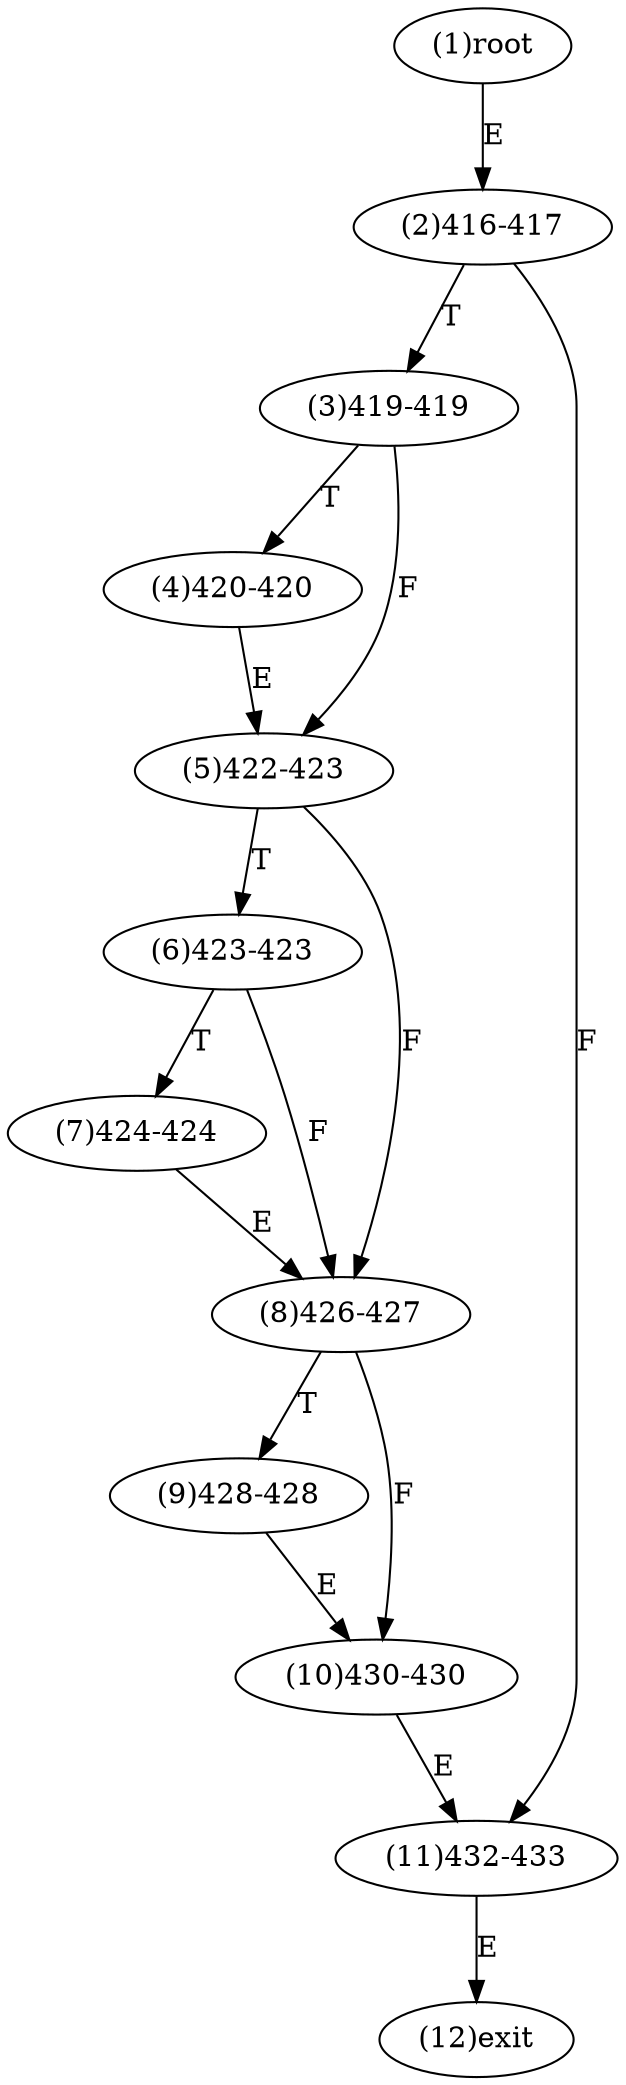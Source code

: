 digraph "" { 
1[ label="(1)root"];
2[ label="(2)416-417"];
3[ label="(3)419-419"];
4[ label="(4)420-420"];
5[ label="(5)422-423"];
6[ label="(6)423-423"];
7[ label="(7)424-424"];
8[ label="(8)426-427"];
9[ label="(9)428-428"];
10[ label="(10)430-430"];
11[ label="(11)432-433"];
12[ label="(12)exit"];
1->2[ label="E"];
2->11[ label="F"];
2->3[ label="T"];
3->5[ label="F"];
3->4[ label="T"];
4->5[ label="E"];
5->8[ label="F"];
5->6[ label="T"];
6->8[ label="F"];
6->7[ label="T"];
7->8[ label="E"];
8->10[ label="F"];
8->9[ label="T"];
9->10[ label="E"];
10->11[ label="E"];
11->12[ label="E"];
}